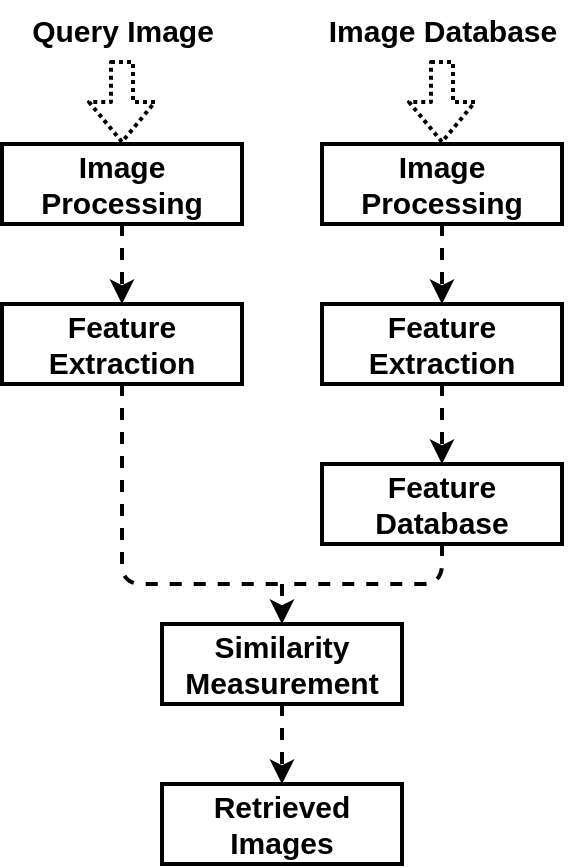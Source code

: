 <mxfile version="26.0.16">
  <diagram name="Page-1" id="csE-FVwwAwWgVoD8vRxV">
    <mxGraphModel dx="691" dy="366" grid="1" gridSize="10" guides="1" tooltips="1" connect="1" arrows="1" fold="1" page="1" pageScale="1" pageWidth="827" pageHeight="1169" math="0" shadow="0">
      <root>
        <mxCell id="0" />
        <mxCell id="1" parent="0" />
        <mxCell id="zqi8n1SQ9BnBWjzoXcck-17" style="edgeStyle=orthogonalEdgeStyle;rounded=1;orthogonalLoop=1;jettySize=auto;html=1;entryX=0.5;entryY=0;entryDx=0;entryDy=0;strokeWidth=2;fontSize=15;fontStyle=1;dashed=1;dashPattern=1 1;curved=0;endArrow=block;endFill=0;shape=flexArrow;" edge="1" parent="1" source="zqi8n1SQ9BnBWjzoXcck-1" target="zqi8n1SQ9BnBWjzoXcck-3">
          <mxGeometry relative="1" as="geometry" />
        </mxCell>
        <mxCell id="zqi8n1SQ9BnBWjzoXcck-1" value="Query Image" style="text;html=1;align=center;verticalAlign=middle;resizable=0;points=[];autosize=1;strokeColor=none;fillColor=none;strokeWidth=2;fontSize=15;fontStyle=1" vertex="1" parent="1">
          <mxGeometry x="125" y="88" width="110" height="30" as="geometry" />
        </mxCell>
        <mxCell id="zqi8n1SQ9BnBWjzoXcck-18" style="edgeStyle=orthogonalEdgeStyle;rounded=1;orthogonalLoop=1;jettySize=auto;html=1;entryX=0.5;entryY=0;entryDx=0;entryDy=0;strokeWidth=2;fontSize=15;fontStyle=1;dashed=1;dashPattern=1 1;curved=0;shape=flexArrow;" edge="1" parent="1" source="zqi8n1SQ9BnBWjzoXcck-2" target="zqi8n1SQ9BnBWjzoXcck-4">
          <mxGeometry relative="1" as="geometry" />
        </mxCell>
        <mxCell id="zqi8n1SQ9BnBWjzoXcck-2" value="Image Database" style="text;html=1;align=center;verticalAlign=middle;resizable=0;points=[];autosize=1;strokeColor=none;fillColor=none;strokeWidth=2;fontSize=15;fontStyle=1" vertex="1" parent="1">
          <mxGeometry x="275" y="88" width="130" height="30" as="geometry" />
        </mxCell>
        <mxCell id="zqi8n1SQ9BnBWjzoXcck-10" style="edgeStyle=orthogonalEdgeStyle;rounded=1;orthogonalLoop=1;jettySize=auto;html=1;exitX=0.5;exitY=1;exitDx=0;exitDy=0;strokeWidth=2;fontSize=15;fontStyle=1;dashed=1;curved=0;" edge="1" parent="1" source="zqi8n1SQ9BnBWjzoXcck-3" target="zqi8n1SQ9BnBWjzoXcck-5">
          <mxGeometry relative="1" as="geometry" />
        </mxCell>
        <mxCell id="zqi8n1SQ9BnBWjzoXcck-3" value="Image Processing" style="rounded=0;whiteSpace=wrap;html=1;strokeWidth=2;fontSize=15;fontStyle=1" vertex="1" parent="1">
          <mxGeometry x="120" y="160" width="120" height="40" as="geometry" />
        </mxCell>
        <mxCell id="zqi8n1SQ9BnBWjzoXcck-11" style="edgeStyle=orthogonalEdgeStyle;rounded=1;orthogonalLoop=1;jettySize=auto;html=1;exitX=0.5;exitY=1;exitDx=0;exitDy=0;entryX=0.5;entryY=0;entryDx=0;entryDy=0;strokeWidth=2;fontSize=15;fontStyle=1;dashed=1;curved=0;" edge="1" parent="1" source="zqi8n1SQ9BnBWjzoXcck-4" target="zqi8n1SQ9BnBWjzoXcck-6">
          <mxGeometry relative="1" as="geometry" />
        </mxCell>
        <mxCell id="zqi8n1SQ9BnBWjzoXcck-4" value="Image Processing" style="rounded=0;whiteSpace=wrap;html=1;strokeWidth=2;fontSize=15;fontStyle=1" vertex="1" parent="1">
          <mxGeometry x="280" y="160" width="120" height="40" as="geometry" />
        </mxCell>
        <mxCell id="zqi8n1SQ9BnBWjzoXcck-25" style="edgeStyle=orthogonalEdgeStyle;rounded=1;orthogonalLoop=1;jettySize=auto;html=1;exitX=0.5;exitY=1;exitDx=0;exitDy=0;endArrow=none;startFill=0;fontSize=15;fontStyle=1;strokeWidth=2;dashed=1;curved=0;" edge="1" parent="1" source="zqi8n1SQ9BnBWjzoXcck-5">
          <mxGeometry relative="1" as="geometry">
            <mxPoint x="260" y="380" as="targetPoint" />
            <Array as="points">
              <mxPoint x="180" y="380" />
            </Array>
          </mxGeometry>
        </mxCell>
        <mxCell id="zqi8n1SQ9BnBWjzoXcck-5" value="Feature Extraction" style="rounded=0;whiteSpace=wrap;html=1;strokeWidth=2;fontSize=15;fontStyle=1" vertex="1" parent="1">
          <mxGeometry x="120" y="240" width="120" height="40" as="geometry" />
        </mxCell>
        <mxCell id="zqi8n1SQ9BnBWjzoXcck-12" style="edgeStyle=orthogonalEdgeStyle;rounded=1;orthogonalLoop=1;jettySize=auto;html=1;exitX=0.5;exitY=1;exitDx=0;exitDy=0;entryX=0.5;entryY=0;entryDx=0;entryDy=0;strokeWidth=2;fontSize=15;fontStyle=1;dashed=1;curved=0;" edge="1" parent="1" source="zqi8n1SQ9BnBWjzoXcck-6" target="zqi8n1SQ9BnBWjzoXcck-7">
          <mxGeometry relative="1" as="geometry" />
        </mxCell>
        <mxCell id="zqi8n1SQ9BnBWjzoXcck-6" value="Feature Extraction" style="rounded=0;whiteSpace=wrap;html=1;strokeWidth=2;fontSize=15;fontStyle=1" vertex="1" parent="1">
          <mxGeometry x="280" y="240" width="120" height="40" as="geometry" />
        </mxCell>
        <mxCell id="zqi8n1SQ9BnBWjzoXcck-24" style="edgeStyle=orthogonalEdgeStyle;rounded=1;orthogonalLoop=1;jettySize=auto;html=1;exitX=0.5;exitY=1;exitDx=0;exitDy=0;endArrow=none;startFill=0;fontSize=15;fontStyle=1;strokeWidth=2;dashed=1;curved=0;" edge="1" parent="1" source="zqi8n1SQ9BnBWjzoXcck-7">
          <mxGeometry relative="1" as="geometry">
            <mxPoint x="260" y="380" as="targetPoint" />
          </mxGeometry>
        </mxCell>
        <mxCell id="zqi8n1SQ9BnBWjzoXcck-7" value="Feature Database" style="rounded=0;whiteSpace=wrap;html=1;strokeWidth=2;fontSize=15;fontStyle=1" vertex="1" parent="1">
          <mxGeometry x="280" y="320" width="120" height="40" as="geometry" />
        </mxCell>
        <mxCell id="zqi8n1SQ9BnBWjzoXcck-16" style="edgeStyle=orthogonalEdgeStyle;rounded=1;orthogonalLoop=1;jettySize=auto;html=1;exitX=0.5;exitY=1;exitDx=0;exitDy=0;entryX=0.5;entryY=0;entryDx=0;entryDy=0;strokeWidth=2;fontSize=15;fontStyle=1;dashed=1;curved=0;" edge="1" parent="1" source="zqi8n1SQ9BnBWjzoXcck-8" target="zqi8n1SQ9BnBWjzoXcck-9">
          <mxGeometry relative="1" as="geometry" />
        </mxCell>
        <mxCell id="zqi8n1SQ9BnBWjzoXcck-8" value="Similarity Measurement" style="rounded=0;whiteSpace=wrap;html=1;strokeWidth=2;fontSize=15;fontStyle=1" vertex="1" parent="1">
          <mxGeometry x="200" y="400" width="120" height="40" as="geometry" />
        </mxCell>
        <mxCell id="zqi8n1SQ9BnBWjzoXcck-9" value="Retrieved Images" style="rounded=0;whiteSpace=wrap;html=1;strokeWidth=2;fontSize=15;fontStyle=1" vertex="1" parent="1">
          <mxGeometry x="200" y="480" width="120" height="40" as="geometry" />
        </mxCell>
        <mxCell id="zqi8n1SQ9BnBWjzoXcck-26" value="" style="endArrow=classic;html=1;rounded=1;entryX=0.5;entryY=0;entryDx=0;entryDy=0;strokeWidth=2;dashed=1;curved=0;" edge="1" parent="1" target="zqi8n1SQ9BnBWjzoXcck-8">
          <mxGeometry width="50" height="50" relative="1" as="geometry">
            <mxPoint x="260" y="380" as="sourcePoint" />
            <mxPoint x="180" y="370" as="targetPoint" />
          </mxGeometry>
        </mxCell>
      </root>
    </mxGraphModel>
  </diagram>
</mxfile>
